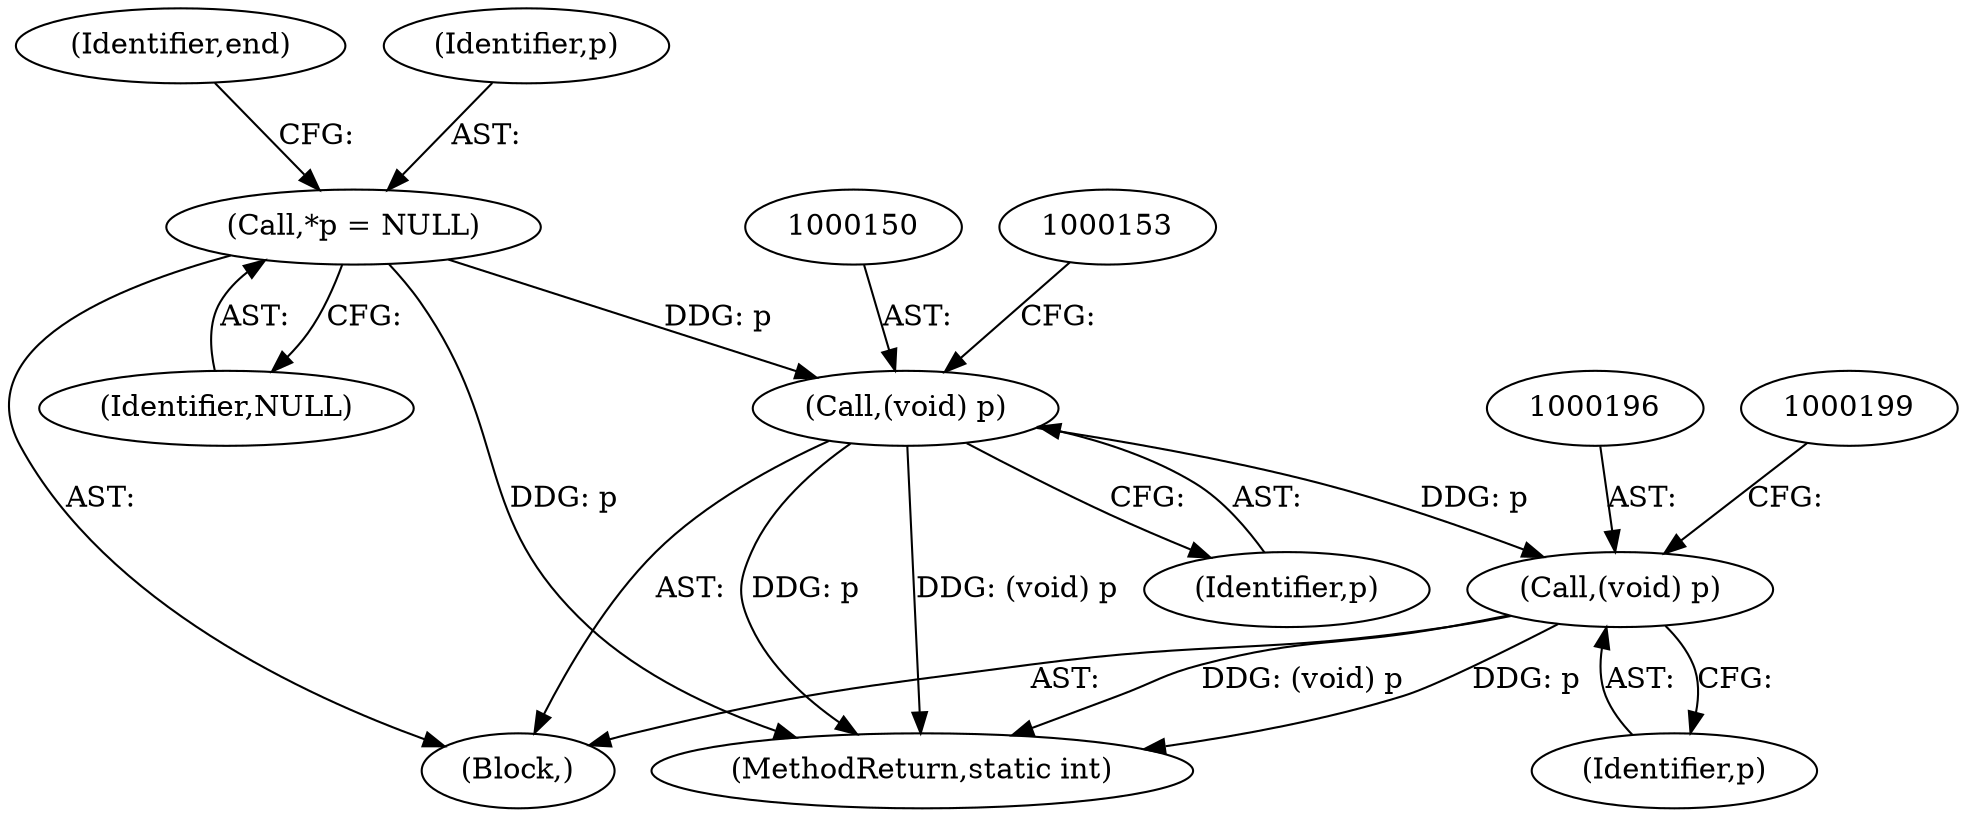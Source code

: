 digraph "0_mbedtls_027f84c69f4ef30c0693832a6c396ef19e563ca1@pointer" {
"1000149" [label="(Call,(void) p)"];
"1000123" [label="(Call,*p = NULL)"];
"1000195" [label="(Call,(void) p)"];
"1000128" [label="(Identifier,end)"];
"1000151" [label="(Identifier,p)"];
"1000125" [label="(Identifier,NULL)"];
"1000195" [label="(Call,(void) p)"];
"1000123" [label="(Call,*p = NULL)"];
"1000124" [label="(Identifier,p)"];
"1000112" [label="(Block,)"];
"1000760" [label="(MethodReturn,static int)"];
"1000149" [label="(Call,(void) p)"];
"1000197" [label="(Identifier,p)"];
"1000149" -> "1000112"  [label="AST: "];
"1000149" -> "1000151"  [label="CFG: "];
"1000150" -> "1000149"  [label="AST: "];
"1000151" -> "1000149"  [label="AST: "];
"1000153" -> "1000149"  [label="CFG: "];
"1000149" -> "1000760"  [label="DDG: p"];
"1000149" -> "1000760"  [label="DDG: (void) p"];
"1000123" -> "1000149"  [label="DDG: p"];
"1000149" -> "1000195"  [label="DDG: p"];
"1000123" -> "1000112"  [label="AST: "];
"1000123" -> "1000125"  [label="CFG: "];
"1000124" -> "1000123"  [label="AST: "];
"1000125" -> "1000123"  [label="AST: "];
"1000128" -> "1000123"  [label="CFG: "];
"1000123" -> "1000760"  [label="DDG: p"];
"1000195" -> "1000112"  [label="AST: "];
"1000195" -> "1000197"  [label="CFG: "];
"1000196" -> "1000195"  [label="AST: "];
"1000197" -> "1000195"  [label="AST: "];
"1000199" -> "1000195"  [label="CFG: "];
"1000195" -> "1000760"  [label="DDG: (void) p"];
"1000195" -> "1000760"  [label="DDG: p"];
}
